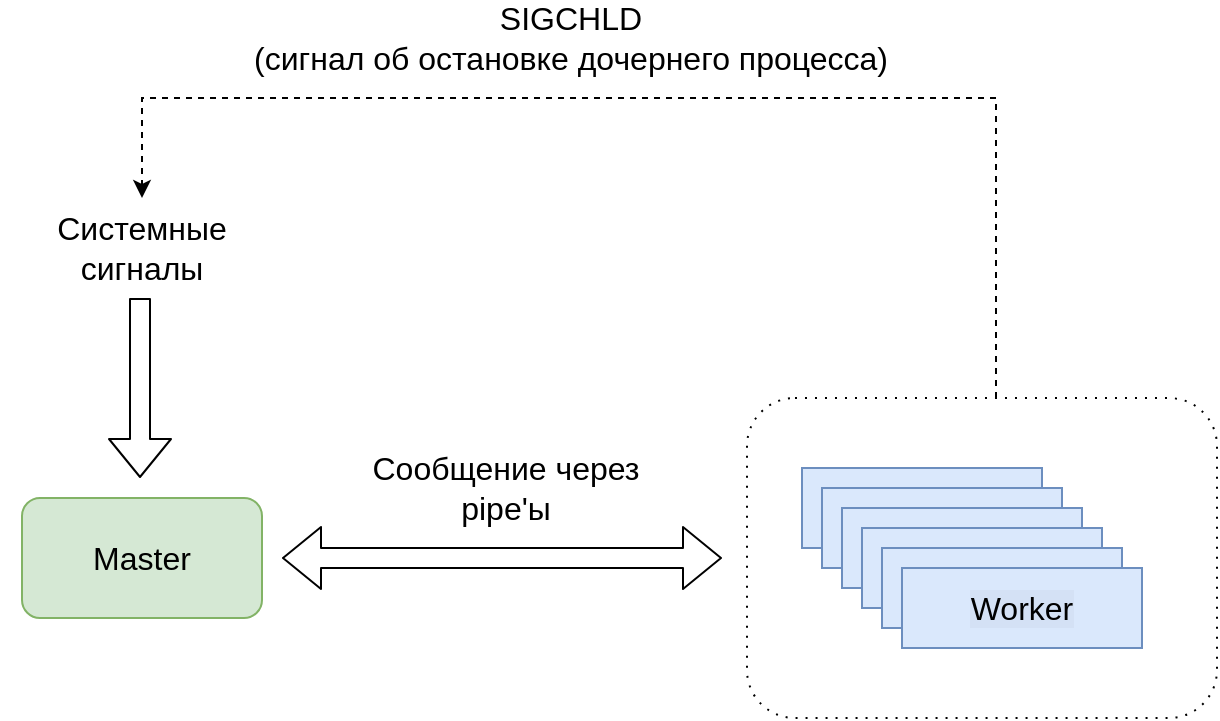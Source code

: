 <mxfile version="10.8.0" type="device"><diagram id="M2ZAoarK9SJyKWVi44ZY" name="Page-1"><mxGraphModel dx="918" dy="1851" grid="1" gridSize="10" guides="1" tooltips="1" connect="1" arrows="1" fold="1" page="1" pageScale="1" pageWidth="827" pageHeight="1169" math="0" shadow="0"><root><mxCell id="0"/><mxCell id="1" parent="0"/><mxCell id="lTa8beL0R8UdJcpOUASa-15" value="" style="rounded=1;whiteSpace=wrap;html=1;glass=0;shadow=0;comic=0;dashed=1;dashPattern=1 4;fontSize=16;" parent="1" vertex="1"><mxGeometry x="472.5" y="160" width="235" height="160" as="geometry"/></mxCell><mxCell id="lTa8beL0R8UdJcpOUASa-1" value="Master" style="rounded=1;whiteSpace=wrap;html=1;fillColor=#d5e8d4;strokeColor=#82b366;fontSize=16;" parent="1" vertex="1"><mxGeometry x="110" y="210" width="120" height="60" as="geometry"/></mxCell><mxCell id="lTa8beL0R8UdJcpOUASa-8" value="" style="rounded=0;whiteSpace=wrap;html=1;labelBackgroundColor=#ffffff;fillColor=#dae8fc;strokeColor=#6c8ebf;fontSize=16;" parent="1" vertex="1"><mxGeometry x="500" y="195" width="120" height="40" as="geometry"/></mxCell><mxCell id="lTa8beL0R8UdJcpOUASa-9" value="" style="rounded=0;whiteSpace=wrap;html=1;labelBackgroundColor=#ffffff;fillColor=#dae8fc;strokeColor=#6c8ebf;fontSize=16;" parent="1" vertex="1"><mxGeometry x="510" y="205" width="120" height="40" as="geometry"/></mxCell><mxCell id="lTa8beL0R8UdJcpOUASa-10" value="" style="rounded=0;whiteSpace=wrap;html=1;labelBackgroundColor=#ffffff;fillColor=#dae8fc;strokeColor=#6c8ebf;fontSize=16;" parent="1" vertex="1"><mxGeometry x="520" y="215" width="120" height="40" as="geometry"/></mxCell><mxCell id="lTa8beL0R8UdJcpOUASa-11" value="" style="rounded=0;whiteSpace=wrap;html=1;labelBackgroundColor=#ffffff;fillColor=#dae8fc;strokeColor=#6c8ebf;fontSize=16;" parent="1" vertex="1"><mxGeometry x="530" y="225" width="120" height="40" as="geometry"/></mxCell><mxCell id="lTa8beL0R8UdJcpOUASa-12" value="" style="rounded=0;whiteSpace=wrap;html=1;labelBackgroundColor=#ffffff;fillColor=#dae8fc;strokeColor=#6c8ebf;fontSize=16;" parent="1" vertex="1"><mxGeometry x="540" y="235" width="120" height="40" as="geometry"/></mxCell><mxCell id="lTa8beL0R8UdJcpOUASa-13" value="Worker" style="rounded=0;whiteSpace=wrap;html=1;labelBackgroundColor=#D4E1F5;fillColor=#dae8fc;strokeColor=#6c8ebf;fontSize=16;" parent="1" vertex="1"><mxGeometry x="550" y="245" width="120" height="40" as="geometry"/></mxCell><mxCell id="lTa8beL0R8UdJcpOUASa-18" value="Системные сигналы" style="text;html=1;strokeColor=none;fillColor=none;align=center;verticalAlign=middle;whiteSpace=wrap;rounded=0;shadow=0;glass=0;dashed=1;dashPattern=1 4;comic=0;labelBackgroundColor=#FFFFFF;opacity=0;fontSize=16;" parent="1" vertex="1"><mxGeometry x="99" y="70" width="142" height="30" as="geometry"/></mxCell><mxCell id="lTa8beL0R8UdJcpOUASa-21" value="Сообщение через pipe'ы" style="text;html=1;strokeColor=none;fillColor=none;align=center;verticalAlign=middle;whiteSpace=wrap;rounded=0;shadow=0;glass=0;dashed=1;dashPattern=1 4;comic=0;labelBackgroundColor=#FFFFFF;opacity=0;fontSize=16;" parent="1" vertex="1"><mxGeometry x="266.5" y="185" width="170" height="40" as="geometry"/></mxCell><mxCell id="b0l-6KZBy7Pyga4aIMh6-1" value="" style="shape=flexArrow;endArrow=classic;html=1;fontSize=16;" parent="1" edge="1"><mxGeometry width="50" height="50" relative="1" as="geometry"><mxPoint x="169" y="110" as="sourcePoint"/><mxPoint x="169" y="200" as="targetPoint"/></mxGeometry></mxCell><mxCell id="b0l-6KZBy7Pyga4aIMh6-2" value="" style="shape=flexArrow;endArrow=classic;startArrow=classic;html=1;fontSize=16;" parent="1" edge="1"><mxGeometry width="50" height="50" relative="1" as="geometry"><mxPoint x="240" y="240" as="sourcePoint"/><mxPoint x="460" y="240" as="targetPoint"/></mxGeometry></mxCell><mxCell id="b0l-6KZBy7Pyga4aIMh6-5" value="" style="endArrow=classic;html=1;rounded=0;edgeStyle=orthogonalEdgeStyle;dashed=1;fontSize=16;" parent="1" edge="1"><mxGeometry width="50" height="50" relative="1" as="geometry"><mxPoint x="597" y="160" as="sourcePoint"/><mxPoint x="170" y="60" as="targetPoint"/><Array as="points"><mxPoint x="597" y="10"/><mxPoint x="170" y="10"/></Array></mxGeometry></mxCell><mxCell id="b0l-6KZBy7Pyga4aIMh6-6" value="SIGCHLD&lt;br style=&quot;font-size: 16px;&quot;&gt;(сигнал об остановке дочернего процесса)&lt;br style=&quot;font-size: 16px;&quot;&gt;" style="text;html=1;strokeColor=none;fillColor=none;align=center;verticalAlign=middle;whiteSpace=wrap;rounded=0;fontSize=16;" parent="1" vertex="1"><mxGeometry x="220" y="-30" width="329" height="20" as="geometry"/></mxCell></root></mxGraphModel></diagram></mxfile>